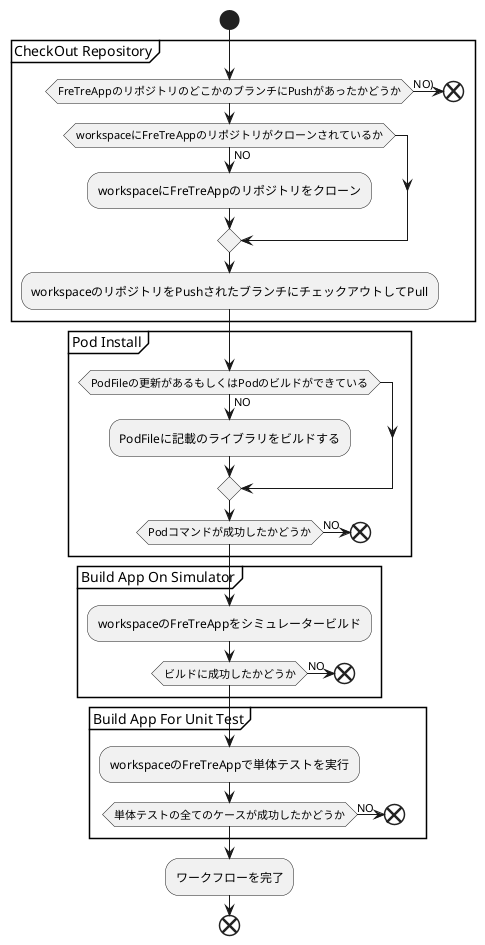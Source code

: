 @startuml

start

partition CheckOut Repository {
    if (FreTreAppのリポジトリのどこかのブランチにPushがあったかどうか) then (NO))
        end
    endif

    if (workspaceにFreTreAppのリポジトリがクローンされているか) then (NO)
        :workspaceにFreTreAppのリポジトリをクローン;
    endif

    :workspaceのリポジトリをPushされたブランチにチェックアウトしてPull;
}

partition Pod Install {
    if (PodFileの更新があるもしくはPodのビルドができている) then (NO)
        :PodFileに記載のライブラリをビルドする;
    endif
    if (Podコマンドが成功したかどうか) then (NO)
        end
    endif
}

partition Build App On Simulator {
    :workspaceのFreTreAppをシミュレータービルド;

    if (ビルドに成功したかどうか) then (NO)
        end
    endif
}

partition Build App For Unit Test {
    :workspaceのFreTreAppで単体テストを実行;

    if (単体テストの全てのケースが成功したかどうか) then (NO)
        end
    endif
}

:ワークフローを完了;
end

@enduml